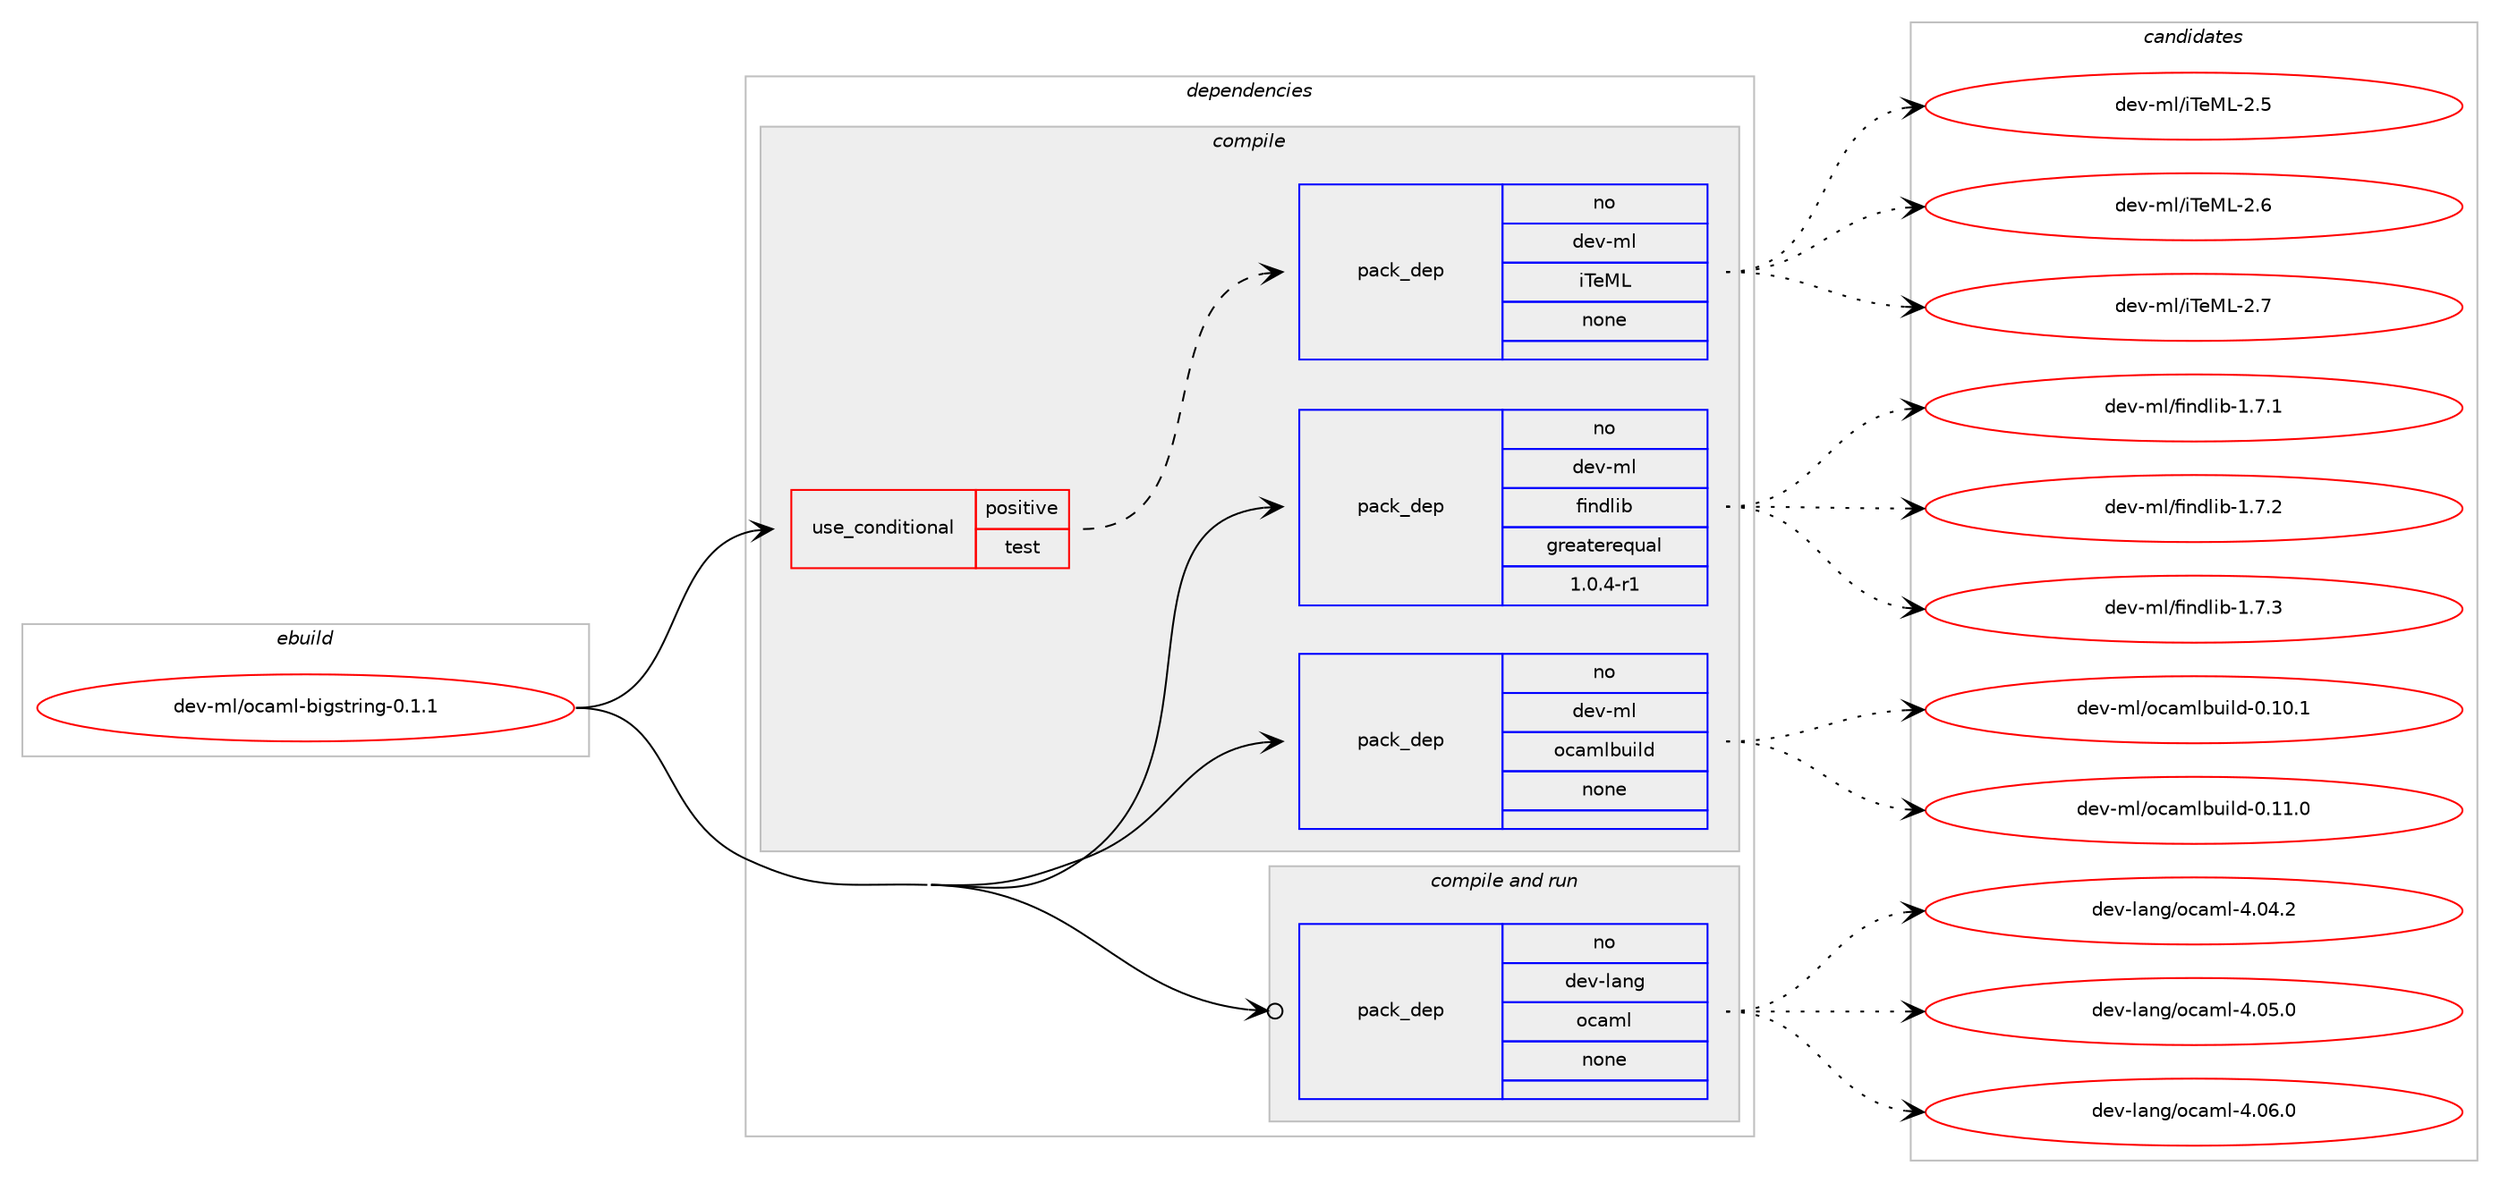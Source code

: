 digraph prolog {

# *************
# Graph options
# *************

newrank=true;
concentrate=true;
compound=true;
graph [rankdir=LR,fontname=Helvetica,fontsize=10,ranksep=1.5];#, ranksep=2.5, nodesep=0.2];
edge  [arrowhead=vee];
node  [fontname=Helvetica,fontsize=10];

# **********
# The ebuild
# **********

subgraph cluster_leftcol {
color=gray;
rank=same;
label=<<i>ebuild</i>>;
id [label="dev-ml/ocaml-bigstring-0.1.1", color=red, width=4, href="../dev-ml/ocaml-bigstring-0.1.1.svg"];
}

# ****************
# The dependencies
# ****************

subgraph cluster_midcol {
color=gray;
label=<<i>dependencies</i>>;
subgraph cluster_compile {
fillcolor="#eeeeee";
style=filled;
label=<<i>compile</i>>;
subgraph cond26526 {
dependency122966 [label=<<TABLE BORDER="0" CELLBORDER="1" CELLSPACING="0" CELLPADDING="4"><TR><TD ROWSPAN="3" CELLPADDING="10">use_conditional</TD></TR><TR><TD>positive</TD></TR><TR><TD>test</TD></TR></TABLE>>, shape=none, color=red];
subgraph pack92786 {
dependency122967 [label=<<TABLE BORDER="0" CELLBORDER="1" CELLSPACING="0" CELLPADDING="4" WIDTH="220"><TR><TD ROWSPAN="6" CELLPADDING="30">pack_dep</TD></TR><TR><TD WIDTH="110">no</TD></TR><TR><TD>dev-ml</TD></TR><TR><TD>iTeML</TD></TR><TR><TD>none</TD></TR><TR><TD></TD></TR></TABLE>>, shape=none, color=blue];
}
dependency122966:e -> dependency122967:w [weight=20,style="dashed",arrowhead="vee"];
}
id:e -> dependency122966:w [weight=20,style="solid",arrowhead="vee"];
subgraph pack92787 {
dependency122968 [label=<<TABLE BORDER="0" CELLBORDER="1" CELLSPACING="0" CELLPADDING="4" WIDTH="220"><TR><TD ROWSPAN="6" CELLPADDING="30">pack_dep</TD></TR><TR><TD WIDTH="110">no</TD></TR><TR><TD>dev-ml</TD></TR><TR><TD>findlib</TD></TR><TR><TD>greaterequal</TD></TR><TR><TD>1.0.4-r1</TD></TR></TABLE>>, shape=none, color=blue];
}
id:e -> dependency122968:w [weight=20,style="solid",arrowhead="vee"];
subgraph pack92788 {
dependency122969 [label=<<TABLE BORDER="0" CELLBORDER="1" CELLSPACING="0" CELLPADDING="4" WIDTH="220"><TR><TD ROWSPAN="6" CELLPADDING="30">pack_dep</TD></TR><TR><TD WIDTH="110">no</TD></TR><TR><TD>dev-ml</TD></TR><TR><TD>ocamlbuild</TD></TR><TR><TD>none</TD></TR><TR><TD></TD></TR></TABLE>>, shape=none, color=blue];
}
id:e -> dependency122969:w [weight=20,style="solid",arrowhead="vee"];
}
subgraph cluster_compileandrun {
fillcolor="#eeeeee";
style=filled;
label=<<i>compile and run</i>>;
subgraph pack92789 {
dependency122970 [label=<<TABLE BORDER="0" CELLBORDER="1" CELLSPACING="0" CELLPADDING="4" WIDTH="220"><TR><TD ROWSPAN="6" CELLPADDING="30">pack_dep</TD></TR><TR><TD WIDTH="110">no</TD></TR><TR><TD>dev-lang</TD></TR><TR><TD>ocaml</TD></TR><TR><TD>none</TD></TR><TR><TD></TD></TR></TABLE>>, shape=none, color=blue];
}
id:e -> dependency122970:w [weight=20,style="solid",arrowhead="odotvee"];
}
subgraph cluster_run {
fillcolor="#eeeeee";
style=filled;
label=<<i>run</i>>;
}
}

# **************
# The candidates
# **************

subgraph cluster_choices {
rank=same;
color=gray;
label=<<i>candidates</i>>;

subgraph choice92786 {
color=black;
nodesep=1;
choice100101118451091084710584101777645504653 [label="dev-ml/iTeML-2.5", color=red, width=4,href="../dev-ml/iTeML-2.5.svg"];
choice100101118451091084710584101777645504654 [label="dev-ml/iTeML-2.6", color=red, width=4,href="../dev-ml/iTeML-2.6.svg"];
choice100101118451091084710584101777645504655 [label="dev-ml/iTeML-2.7", color=red, width=4,href="../dev-ml/iTeML-2.7.svg"];
dependency122967:e -> choice100101118451091084710584101777645504653:w [style=dotted,weight="100"];
dependency122967:e -> choice100101118451091084710584101777645504654:w [style=dotted,weight="100"];
dependency122967:e -> choice100101118451091084710584101777645504655:w [style=dotted,weight="100"];
}
subgraph choice92787 {
color=black;
nodesep=1;
choice100101118451091084710210511010010810598454946554649 [label="dev-ml/findlib-1.7.1", color=red, width=4,href="../dev-ml/findlib-1.7.1.svg"];
choice100101118451091084710210511010010810598454946554650 [label="dev-ml/findlib-1.7.2", color=red, width=4,href="../dev-ml/findlib-1.7.2.svg"];
choice100101118451091084710210511010010810598454946554651 [label="dev-ml/findlib-1.7.3", color=red, width=4,href="../dev-ml/findlib-1.7.3.svg"];
dependency122968:e -> choice100101118451091084710210511010010810598454946554649:w [style=dotted,weight="100"];
dependency122968:e -> choice100101118451091084710210511010010810598454946554650:w [style=dotted,weight="100"];
dependency122968:e -> choice100101118451091084710210511010010810598454946554651:w [style=dotted,weight="100"];
}
subgraph choice92788 {
color=black;
nodesep=1;
choice100101118451091084711199971091089811710510810045484649484649 [label="dev-ml/ocamlbuild-0.10.1", color=red, width=4,href="../dev-ml/ocamlbuild-0.10.1.svg"];
choice100101118451091084711199971091089811710510810045484649494648 [label="dev-ml/ocamlbuild-0.11.0", color=red, width=4,href="../dev-ml/ocamlbuild-0.11.0.svg"];
dependency122969:e -> choice100101118451091084711199971091089811710510810045484649484649:w [style=dotted,weight="100"];
dependency122969:e -> choice100101118451091084711199971091089811710510810045484649494648:w [style=dotted,weight="100"];
}
subgraph choice92789 {
color=black;
nodesep=1;
choice100101118451089711010347111999710910845524648524650 [label="dev-lang/ocaml-4.04.2", color=red, width=4,href="../dev-lang/ocaml-4.04.2.svg"];
choice100101118451089711010347111999710910845524648534648 [label="dev-lang/ocaml-4.05.0", color=red, width=4,href="../dev-lang/ocaml-4.05.0.svg"];
choice100101118451089711010347111999710910845524648544648 [label="dev-lang/ocaml-4.06.0", color=red, width=4,href="../dev-lang/ocaml-4.06.0.svg"];
dependency122970:e -> choice100101118451089711010347111999710910845524648524650:w [style=dotted,weight="100"];
dependency122970:e -> choice100101118451089711010347111999710910845524648534648:w [style=dotted,weight="100"];
dependency122970:e -> choice100101118451089711010347111999710910845524648544648:w [style=dotted,weight="100"];
}
}

}

